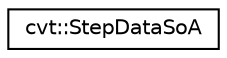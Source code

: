 digraph "Graphical Class Hierarchy"
{
 // LATEX_PDF_SIZE
  edge [fontname="Helvetica",fontsize="10",labelfontname="Helvetica",labelfontsize="10"];
  node [fontname="Helvetica",fontsize="10",shape=record];
  rankdir="LR";
  Node0 [label="cvt::StepDataSoA",height=0.2,width=0.4,color="black", fillcolor="white", style="filled",URL="$df/d48/structcvt_1_1StepDataSoA.html",tooltip=" "];
}
